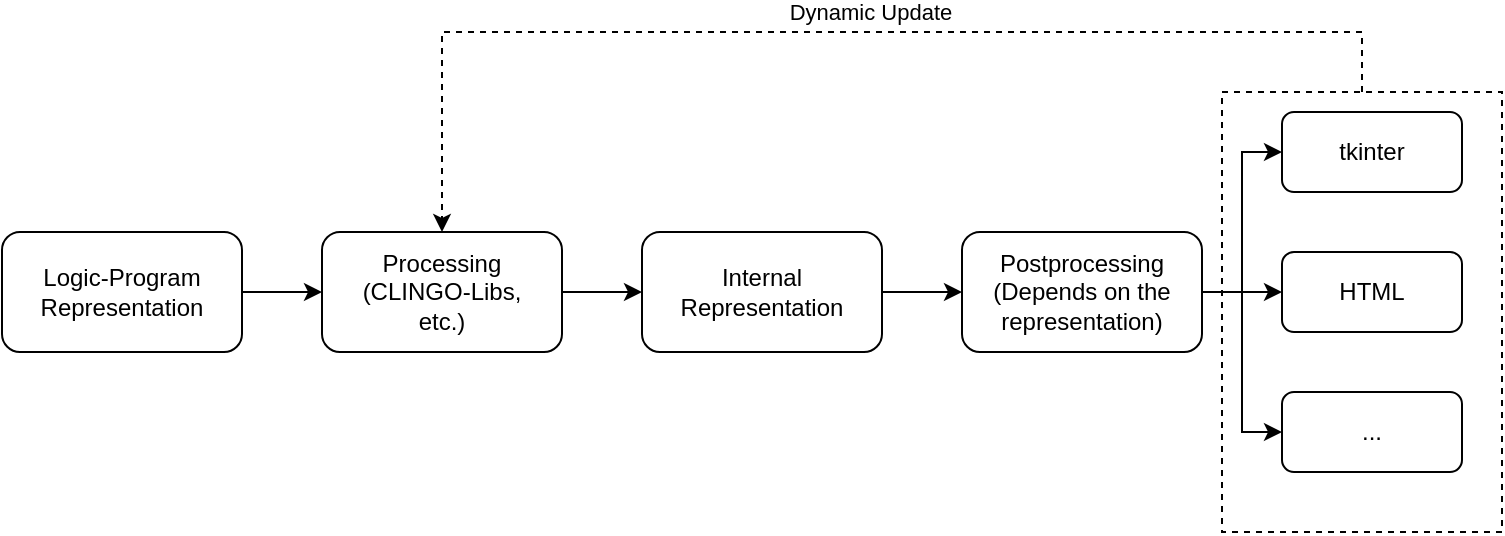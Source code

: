 <mxfile version="19.0.3" type="device" pages="9"><diagram id="ybhQrE59CGXJK7djgNGl" name="General Overview 1"><mxGraphModel dx="2062" dy="1265" grid="1" gridSize="10" guides="1" tooltips="1" connect="1" arrows="1" fold="1" page="1" pageScale="1" pageWidth="850" pageHeight="1100" math="0" shadow="0"><root><mxCell id="0"/><mxCell id="1" parent="0"/><mxCell id="fMgB23a1ADnHjz18DzrL-10" value="" style="rounded=0;whiteSpace=wrap;html=1;fillColor=none;dashed=1;" parent="1" vertex="1"><mxGeometry x="730" y="390" width="140" height="220" as="geometry"/></mxCell><mxCell id="fMgB23a1ADnHjz18DzrL-13" style="edgeStyle=orthogonalEdgeStyle;rounded=0;orthogonalLoop=1;jettySize=auto;html=1;entryX=0;entryY=0.5;entryDx=0;entryDy=0;" parent="1" source="fMgB23a1ADnHjz18DzrL-1" target="fMgB23a1ADnHjz18DzrL-12" edge="1"><mxGeometry relative="1" as="geometry"/></mxCell><mxCell id="fMgB23a1ADnHjz18DzrL-1" value="Logic-Program&lt;br&gt;Representation" style="rounded=1;whiteSpace=wrap;html=1;" parent="1" vertex="1"><mxGeometry x="120" y="460" width="120" height="60" as="geometry"/></mxCell><mxCell id="fMgB23a1ADnHjz18DzrL-7" style="edgeStyle=orthogonalEdgeStyle;rounded=0;orthogonalLoop=1;jettySize=auto;html=1;entryX=0;entryY=0.5;entryDx=0;entryDy=0;" parent="1" source="fMgB23a1ADnHjz18DzrL-2" target="fMgB23a1ADnHjz18DzrL-4" edge="1"><mxGeometry relative="1" as="geometry"/></mxCell><mxCell id="fMgB23a1ADnHjz18DzrL-2" value="Postprocessing&lt;br&gt;(Depends on the representation)" style="rounded=1;whiteSpace=wrap;html=1;" parent="1" vertex="1"><mxGeometry x="600" y="460" width="120" height="60" as="geometry"/></mxCell><mxCell id="fMgB23a1ADnHjz18DzrL-4" value="tkinter" style="rounded=1;whiteSpace=wrap;html=1;" parent="1" vertex="1"><mxGeometry x="760" y="400" width="90" height="40" as="geometry"/></mxCell><mxCell id="fMgB23a1ADnHjz18DzrL-5" value="HTML" style="rounded=1;whiteSpace=wrap;html=1;" parent="1" vertex="1"><mxGeometry x="760" y="470" width="90" height="40" as="geometry"/></mxCell><mxCell id="fMgB23a1ADnHjz18DzrL-6" value="..." style="rounded=1;whiteSpace=wrap;html=1;" parent="1" vertex="1"><mxGeometry x="760" y="540" width="90" height="40" as="geometry"/></mxCell><mxCell id="fMgB23a1ADnHjz18DzrL-8" style="edgeStyle=orthogonalEdgeStyle;rounded=0;orthogonalLoop=1;jettySize=auto;html=1;entryX=0;entryY=0.5;entryDx=0;entryDy=0;exitX=1;exitY=0.5;exitDx=0;exitDy=0;" parent="1" source="fMgB23a1ADnHjz18DzrL-2" target="fMgB23a1ADnHjz18DzrL-6" edge="1"><mxGeometry relative="1" as="geometry"><mxPoint x="570" y="500.029" as="sourcePoint"/><mxPoint x="690" y="430" as="targetPoint"/></mxGeometry></mxCell><mxCell id="fMgB23a1ADnHjz18DzrL-9" style="edgeStyle=orthogonalEdgeStyle;rounded=0;orthogonalLoop=1;jettySize=auto;html=1;exitX=1;exitY=0.5;exitDx=0;exitDy=0;entryX=0;entryY=0.5;entryDx=0;entryDy=0;" parent="1" source="fMgB23a1ADnHjz18DzrL-2" target="fMgB23a1ADnHjz18DzrL-5" edge="1"><mxGeometry relative="1" as="geometry"><mxPoint x="570" y="500" as="sourcePoint"/><mxPoint x="680" y="490" as="targetPoint"/></mxGeometry></mxCell><mxCell id="fMgB23a1ADnHjz18DzrL-14" style="edgeStyle=orthogonalEdgeStyle;rounded=0;orthogonalLoop=1;jettySize=auto;html=1;entryX=0;entryY=0.5;entryDx=0;entryDy=0;" parent="1" source="fMgB23a1ADnHjz18DzrL-12" target="fMgB23a1ADnHjz18DzrL-17" edge="1"><mxGeometry relative="1" as="geometry"><mxPoint x="410" y="420" as="targetPoint"/></mxGeometry></mxCell><mxCell id="fMgB23a1ADnHjz18DzrL-12" value="Processing&lt;br&gt;(CLINGO-Libs,&lt;br&gt;etc.)" style="rounded=1;whiteSpace=wrap;html=1;" parent="1" vertex="1"><mxGeometry x="280" y="460" width="120" height="60" as="geometry"/></mxCell><mxCell id="fMgB23a1ADnHjz18DzrL-15" value="" style="endArrow=classic;html=1;rounded=0;entryX=0.5;entryY=0;entryDx=0;entryDy=0;dashed=1;exitX=0.5;exitY=0;exitDx=0;exitDy=0;" parent="1" source="fMgB23a1ADnHjz18DzrL-10" target="fMgB23a1ADnHjz18DzrL-12" edge="1"><mxGeometry width="50" height="50" relative="1" as="geometry"><mxPoint x="850" y="360" as="sourcePoint"/><mxPoint x="630" y="330" as="targetPoint"/><Array as="points"><mxPoint x="800" y="360"/><mxPoint x="340" y="360"/></Array></mxGeometry></mxCell><mxCell id="fMgB23a1ADnHjz18DzrL-16" value="Dynamic Update" style="edgeLabel;html=1;align=center;verticalAlign=middle;resizable=0;points=[];" parent="fMgB23a1ADnHjz18DzrL-15" vertex="1" connectable="0"><mxGeometry x="-0.063" y="-1" relative="1" as="geometry"><mxPoint y="-9" as="offset"/></mxGeometry></mxCell><mxCell id="fMgB23a1ADnHjz18DzrL-18" style="edgeStyle=orthogonalEdgeStyle;rounded=0;orthogonalLoop=1;jettySize=auto;html=1;entryX=0;entryY=0.5;entryDx=0;entryDy=0;" parent="1" source="fMgB23a1ADnHjz18DzrL-17" target="fMgB23a1ADnHjz18DzrL-2" edge="1"><mxGeometry relative="1" as="geometry"/></mxCell><mxCell id="fMgB23a1ADnHjz18DzrL-17" value="Internal&lt;br&gt;Representation" style="rounded=1;whiteSpace=wrap;html=1;" parent="1" vertex="1"><mxGeometry x="440" y="460" width="120" height="60" as="geometry"/></mxCell></root></mxGraphModel></diagram><diagram id="XqjotvMtk5Z55TM2Ong8" name="Client-Server-Architecture"><mxGraphModel dx="2062" dy="1265" grid="1" gridSize="10" guides="1" tooltips="1" connect="1" arrows="1" fold="1" page="1" pageScale="1" pageWidth="850" pageHeight="1100" math="0" shadow="0"><root><mxCell id="0"/><mxCell id="1" parent="0"/><mxCell id="wAiJZZ7xD8eyqoRW21OZ-5" value="" style="rounded=1;whiteSpace=wrap;html=1;fillColor=#E6E6E6;" parent="1" vertex="1"><mxGeometry x="350" y="140" width="120" height="200" as="geometry"/></mxCell><mxCell id="wAiJZZ7xD8eyqoRW21OZ-6" value="Client" style="rounded=1;whiteSpace=wrap;html=1;" parent="1" vertex="1"><mxGeometry x="350" y="380" width="120" height="40" as="geometry"/></mxCell><mxCell id="wAiJZZ7xD8eyqoRW21OZ-7" value="" style="endArrow=classic;html=1;rounded=0;exitX=0.25;exitY=1;exitDx=0;exitDy=0;entryX=0.25;entryY=0;entryDx=0;entryDy=0;" parent="1" source="wAiJZZ7xD8eyqoRW21OZ-5" target="wAiJZZ7xD8eyqoRW21OZ-6" edge="1"><mxGeometry width="50" height="50" relative="1" as="geometry"><mxPoint x="480" y="480" as="sourcePoint"/><mxPoint x="530" y="430" as="targetPoint"/></mxGeometry></mxCell><mxCell id="wAiJZZ7xD8eyqoRW21OZ-8" value="" style="endArrow=classic;html=1;rounded=0;exitX=0.75;exitY=0;exitDx=0;exitDy=0;entryX=0.75;entryY=1;entryDx=0;entryDy=0;" parent="1" source="wAiJZZ7xD8eyqoRW21OZ-6" target="wAiJZZ7xD8eyqoRW21OZ-5" edge="1"><mxGeometry width="50" height="50" relative="1" as="geometry"><mxPoint x="390" y="310" as="sourcePoint"/><mxPoint x="390" y="390" as="targetPoint"/></mxGeometry></mxCell><mxCell id="wAiJZZ7xD8eyqoRW21OZ-9" value="Data" style="rounded=1;whiteSpace=wrap;html=1;" parent="1" vertex="1"><mxGeometry x="370" y="170" width="80" height="40" as="geometry"/></mxCell><mxCell id="wAiJZZ7xD8eyqoRW21OZ-10" value="Server" style="text;html=1;strokeColor=none;fillColor=none;align=center;verticalAlign=middle;whiteSpace=wrap;rounded=0;" parent="1" vertex="1"><mxGeometry x="380" y="140" width="60" height="30" as="geometry"/></mxCell><mxCell id="wAiJZZ7xD8eyqoRW21OZ-11" value="Logic" style="rounded=1;whiteSpace=wrap;html=1;" parent="1" vertex="1"><mxGeometry x="370" y="230" width="80" height="40" as="geometry"/></mxCell><mxCell id="wAiJZZ7xD8eyqoRW21OZ-12" value="Presentation" style="rounded=1;whiteSpace=wrap;html=1;" parent="1" vertex="1"><mxGeometry x="370" y="290" width="80" height="40" as="geometry"/></mxCell><mxCell id="wAiJZZ7xD8eyqoRW21OZ-13" value="" style="endArrow=classic;html=1;rounded=0;exitX=0.75;exitY=1;exitDx=0;exitDy=0;entryX=0.75;entryY=0;entryDx=0;entryDy=0;dashed=1;" parent="1" source="wAiJZZ7xD8eyqoRW21OZ-9" target="wAiJZZ7xD8eyqoRW21OZ-11" edge="1"><mxGeometry width="50" height="50" relative="1" as="geometry"><mxPoint x="370" y="360" as="sourcePoint"/><mxPoint x="520" y="200" as="targetPoint"/></mxGeometry></mxCell><mxCell id="wAiJZZ7xD8eyqoRW21OZ-15" value="" style="endArrow=classic;html=1;rounded=0;exitX=0.75;exitY=1;exitDx=0;exitDy=0;entryX=0.75;entryY=0;entryDx=0;entryDy=0;dashed=1;" parent="1" source="wAiJZZ7xD8eyqoRW21OZ-11" target="wAiJZZ7xD8eyqoRW21OZ-12" edge="1"><mxGeometry width="50" height="50" relative="1" as="geometry"><mxPoint x="440" y="220" as="sourcePoint"/><mxPoint x="440" y="240" as="targetPoint"/></mxGeometry></mxCell><mxCell id="wAiJZZ7xD8eyqoRW21OZ-16" value="" style="endArrow=classic;html=1;rounded=0;exitX=0.25;exitY=0;exitDx=0;exitDy=0;entryX=0.25;entryY=1;entryDx=0;entryDy=0;" parent="1" source="wAiJZZ7xD8eyqoRW21OZ-11" target="wAiJZZ7xD8eyqoRW21OZ-9" edge="1"><mxGeometry width="50" height="50" relative="1" as="geometry"><mxPoint x="450" y="230" as="sourcePoint"/><mxPoint x="450" y="250" as="targetPoint"/></mxGeometry></mxCell><mxCell id="wAiJZZ7xD8eyqoRW21OZ-17" value="" style="endArrow=classic;html=1;rounded=0;exitX=0.25;exitY=0;exitDx=0;exitDy=0;entryX=0.25;entryY=1;entryDx=0;entryDy=0;" parent="1" source="wAiJZZ7xD8eyqoRW21OZ-12" target="wAiJZZ7xD8eyqoRW21OZ-11" edge="1"><mxGeometry width="50" height="50" relative="1" as="geometry"><mxPoint x="460" y="240" as="sourcePoint"/><mxPoint x="460" y="260" as="targetPoint"/></mxGeometry></mxCell><mxCell id="wAiJZZ7xD8eyqoRW21OZ-18" value="Json" style="text;html=1;strokeColor=none;fillColor=none;align=center;verticalAlign=middle;whiteSpace=wrap;rounded=0;" parent="1" vertex="1"><mxGeometry x="380" y="340" width="60" height="30" as="geometry"/></mxCell></root></mxGraphModel></diagram><diagram id="qQhpEDmyTyiPCYjMlHjm" name="MVC"><mxGraphModel dx="782" dy="1265" grid="1" gridSize="10" guides="1" tooltips="1" connect="1" arrows="1" fold="1" page="1" pageScale="1" pageWidth="850" pageHeight="1100" math="0" shadow="0"><root><mxCell id="0"/><mxCell id="1" parent="0"/><mxCell id="zUOdmYZlcZ7XwHatjJut-1" value="Controller" style="rounded=1;whiteSpace=wrap;html=1;fillColor=#E6E6E6;" parent="1" vertex="1"><mxGeometry x="400" y="240" width="80" height="40" as="geometry"/></mxCell><mxCell id="zUOdmYZlcZ7XwHatjJut-2" value="Model" style="rounded=1;whiteSpace=wrap;html=1;fillColor=#E6E6E6;" parent="1" vertex="1"><mxGeometry x="520" y="360" width="80" height="40" as="geometry"/></mxCell><mxCell id="zUOdmYZlcZ7XwHatjJut-3" value="View" style="rounded=1;whiteSpace=wrap;html=1;fillColor=#E6E6E6;" parent="1" vertex="1"><mxGeometry x="280" y="360" width="80" height="40" as="geometry"/></mxCell><mxCell id="zUOdmYZlcZ7XwHatjJut-4" value="" style="endArrow=classic;html=1;rounded=0;exitX=1;exitY=0.5;exitDx=0;exitDy=0;entryX=0;entryY=0.5;entryDx=0;entryDy=0;endFill=1;" parent="1" source="zUOdmYZlcZ7XwHatjJut-3" target="zUOdmYZlcZ7XwHatjJut-2" edge="1"><mxGeometry width="50" height="50" relative="1" as="geometry"><mxPoint x="420" y="420" as="sourcePoint"/><mxPoint x="470" y="370" as="targetPoint"/></mxGeometry></mxCell><mxCell id="zUOdmYZlcZ7XwHatjJut-5" value="" style="endArrow=classic;html=1;rounded=0;exitX=0;exitY=0.75;exitDx=0;exitDy=0;entryX=0.779;entryY=-0.033;entryDx=0;entryDy=0;entryPerimeter=0;" parent="1" source="zUOdmYZlcZ7XwHatjJut-1" target="zUOdmYZlcZ7XwHatjJut-3" edge="1"><mxGeometry width="50" height="50" relative="1" as="geometry"><mxPoint x="420" y="420" as="sourcePoint"/><mxPoint x="470" y="370" as="targetPoint"/></mxGeometry></mxCell><mxCell id="zUOdmYZlcZ7XwHatjJut-6" value="" style="endArrow=classic;html=1;rounded=0;exitX=1;exitY=0.75;exitDx=0;exitDy=0;entryX=0.25;entryY=0;entryDx=0;entryDy=0;" parent="1" source="zUOdmYZlcZ7XwHatjJut-1" target="zUOdmYZlcZ7XwHatjJut-2" edge="1"><mxGeometry width="50" height="50" relative="1" as="geometry"><mxPoint x="410" y="280" as="sourcePoint"/><mxPoint x="352.32" y="368.68" as="targetPoint"/></mxGeometry></mxCell><mxCell id="zUOdmYZlcZ7XwHatjJut-7" value="" style="endArrow=classic;html=1;rounded=0;exitX=0;exitY=0.75;exitDx=0;exitDy=0;entryX=1;entryY=0.75;entryDx=0;entryDy=0;dashed=1;" parent="1" source="zUOdmYZlcZ7XwHatjJut-2" target="zUOdmYZlcZ7XwHatjJut-3" edge="1"><mxGeometry width="50" height="50" relative="1" as="geometry"><mxPoint x="490" y="280" as="sourcePoint"/><mxPoint x="550" y="370" as="targetPoint"/></mxGeometry></mxCell><mxCell id="zUOdmYZlcZ7XwHatjJut-8" value="" style="endArrow=classic;html=1;rounded=0;exitX=1;exitY=0.25;exitDx=0;exitDy=0;entryX=0.25;entryY=1;entryDx=0;entryDy=0;dashed=1;" parent="1" source="zUOdmYZlcZ7XwHatjJut-3" target="zUOdmYZlcZ7XwHatjJut-1" edge="1"><mxGeometry width="50" height="50" relative="1" as="geometry"><mxPoint x="500" y="290" as="sourcePoint"/><mxPoint x="560" y="380" as="targetPoint"/></mxGeometry></mxCell></root></mxGraphModel></diagram><diagram id="7-aDT0dDqlEAuSK66GBB" name="MVC-Architecture"><mxGraphModel dx="2272" dy="872" grid="1" gridSize="10" guides="1" tooltips="1" connect="1" arrows="1" fold="1" page="1" pageScale="1" pageWidth="850" pageHeight="1100" math="0" shadow="0"><root><mxCell id="0"/><mxCell id="1" parent="0"/><mxCell id="n-Br2vJG6zGAH-lvJSXf-1" value="Controller" style="rounded=1;whiteSpace=wrap;html=1;fillColor=#E6E6E6;" vertex="1" parent="1"><mxGeometry x="160" y="270" width="80" height="40" as="geometry"/></mxCell><mxCell id="n-Br2vJG6zGAH-lvJSXf-2" value="Model" style="rounded=1;whiteSpace=wrap;html=1;fillColor=#E6E6E6;" vertex="1" parent="1"><mxGeometry x="400" y="270" width="80" height="40" as="geometry"/></mxCell><mxCell id="n-Br2vJG6zGAH-lvJSXf-3" value="View" style="rounded=1;whiteSpace=wrap;html=1;fillColor=#E6E6E6;" vertex="1" parent="1"><mxGeometry x="280" y="360" width="80" height="40" as="geometry"/></mxCell><mxCell id="n-Br2vJG6zGAH-lvJSXf-4" value="" style="endArrow=classic;html=1;rounded=0;exitX=0.75;exitY=0;exitDx=0;exitDy=0;entryX=0.75;entryY=1;entryDx=0;entryDy=0;endFill=1;" edge="1" parent="1" source="n-Br2vJG6zGAH-lvJSXf-3" target="n-Br2vJG6zGAH-lvJSXf-2"><mxGeometry width="50" height="50" relative="1" as="geometry"><mxPoint x="420" y="420" as="sourcePoint"/><mxPoint x="470" y="370" as="targetPoint"/></mxGeometry></mxCell><mxCell id="n-Br2vJG6zGAH-lvJSXf-5" value="" style="endArrow=classic;html=1;rounded=0;exitX=0.25;exitY=1;exitDx=0;exitDy=0;entryX=0.25;entryY=0;entryDx=0;entryDy=0;" edge="1" parent="1" source="n-Br2vJG6zGAH-lvJSXf-1" target="n-Br2vJG6zGAH-lvJSXf-3"><mxGeometry width="50" height="50" relative="1" as="geometry"><mxPoint x="420" y="420" as="sourcePoint"/><mxPoint x="470" y="370" as="targetPoint"/></mxGeometry></mxCell><mxCell id="n-Br2vJG6zGAH-lvJSXf-6" value="" style="endArrow=classic;html=1;rounded=0;exitX=1;exitY=0.25;exitDx=0;exitDy=0;entryX=0;entryY=0.25;entryDx=0;entryDy=0;" edge="1" parent="1" source="n-Br2vJG6zGAH-lvJSXf-1" target="n-Br2vJG6zGAH-lvJSXf-2"><mxGeometry width="50" height="50" relative="1" as="geometry"><mxPoint x="410" y="280" as="sourcePoint"/><mxPoint x="352.32" y="368.68" as="targetPoint"/></mxGeometry></mxCell><mxCell id="n-Br2vJG6zGAH-lvJSXf-7" value="" style="endArrow=classic;html=1;rounded=0;exitX=1;exitY=1;exitDx=0;exitDy=0;entryX=1;entryY=0;entryDx=0;entryDy=0;dashed=1;" edge="1" parent="1" source="n-Br2vJG6zGAH-lvJSXf-2" target="n-Br2vJG6zGAH-lvJSXf-3"><mxGeometry width="50" height="50" relative="1" as="geometry"><mxPoint x="490" y="280" as="sourcePoint"/><mxPoint x="550" y="370" as="targetPoint"/></mxGeometry></mxCell><mxCell id="n-Br2vJG6zGAH-lvJSXf-8" value="" style="endArrow=classic;html=1;rounded=0;exitX=0;exitY=0;exitDx=0;exitDy=0;dashed=1;entryX=0;entryY=1;entryDx=0;entryDy=0;" edge="1" parent="1" source="n-Br2vJG6zGAH-lvJSXf-3" target="n-Br2vJG6zGAH-lvJSXf-1"><mxGeometry width="50" height="50" relative="1" as="geometry"><mxPoint x="500" y="290" as="sourcePoint"/><mxPoint x="140" y="320" as="targetPoint"/></mxGeometry></mxCell><mxCell id="n-Br2vJG6zGAH-lvJSXf-9" value="Controller" style="rounded=1;whiteSpace=wrap;html=1;fillColor=#E6E6E6;" vertex="1" parent="1"><mxGeometry x="-40" y="560" width="80" height="40" as="geometry"/></mxCell><mxCell id="n-Br2vJG6zGAH-lvJSXf-10" value="Model" style="rounded=1;whiteSpace=wrap;html=1;fillColor=#E6E6E6;" vertex="1" parent="1"><mxGeometry x="200" y="560" width="80" height="40" as="geometry"/></mxCell><mxCell id="n-Br2vJG6zGAH-lvJSXf-11" value="View" style="rounded=1;whiteSpace=wrap;html=1;fillColor=#E6E6E6;" vertex="1" parent="1"><mxGeometry x="80" y="480" width="80" height="40" as="geometry"/></mxCell><mxCell id="n-Br2vJG6zGAH-lvJSXf-12" value="" style="endArrow=classic;html=1;rounded=0;exitX=1;exitY=0.5;exitDx=0;exitDy=0;entryX=1;entryY=0;entryDx=0;entryDy=0;endFill=1;" edge="1" parent="1" source="n-Br2vJG6zGAH-lvJSXf-11" target="n-Br2vJG6zGAH-lvJSXf-10"><mxGeometry width="50" height="50" relative="1" as="geometry"><mxPoint x="170" y="700" as="sourcePoint"/><mxPoint x="220" y="650" as="targetPoint"/></mxGeometry></mxCell><mxCell id="n-Br2vJG6zGAH-lvJSXf-13" value="" style="endArrow=classic;html=1;rounded=0;exitX=0;exitY=0;exitDx=0;exitDy=0;entryX=0;entryY=0.75;entryDx=0;entryDy=0;" edge="1" parent="1" source="n-Br2vJG6zGAH-lvJSXf-9" target="n-Br2vJG6zGAH-lvJSXf-11"><mxGeometry width="50" height="50" relative="1" as="geometry"><mxPoint x="170" y="700" as="sourcePoint"/><mxPoint x="220" y="650" as="targetPoint"/></mxGeometry></mxCell><mxCell id="n-Br2vJG6zGAH-lvJSXf-14" value="" style="endArrow=classic;html=1;rounded=0;exitX=1;exitY=0.75;exitDx=0;exitDy=0;entryX=0;entryY=0.75;entryDx=0;entryDy=0;" edge="1" parent="1" source="n-Br2vJG6zGAH-lvJSXf-9" target="n-Br2vJG6zGAH-lvJSXf-10"><mxGeometry width="50" height="50" relative="1" as="geometry"><mxPoint x="160" y="560" as="sourcePoint"/><mxPoint x="102.32" y="648.68" as="targetPoint"/></mxGeometry></mxCell><mxCell id="n-Br2vJG6zGAH-lvJSXf-15" value="" style="endArrow=classic;html=1;rounded=0;exitX=0.75;exitY=0;exitDx=0;exitDy=0;entryX=1;entryY=0.75;entryDx=0;entryDy=0;dashed=1;" edge="1" parent="1" source="n-Br2vJG6zGAH-lvJSXf-10" target="n-Br2vJG6zGAH-lvJSXf-11"><mxGeometry width="50" height="50" relative="1" as="geometry"><mxPoint x="240" y="560" as="sourcePoint"/><mxPoint x="300" y="650" as="targetPoint"/></mxGeometry></mxCell><mxCell id="n-Br2vJG6zGAH-lvJSXf-16" value="" style="endArrow=classic;html=1;rounded=0;exitX=0;exitY=1;exitDx=0;exitDy=0;entryX=0.25;entryY=0;entryDx=0;entryDy=0;dashed=1;" edge="1" parent="1" source="n-Br2vJG6zGAH-lvJSXf-11" target="n-Br2vJG6zGAH-lvJSXf-9"><mxGeometry width="50" height="50" relative="1" as="geometry"><mxPoint x="250" y="570" as="sourcePoint"/><mxPoint x="310" y="660" as="targetPoint"/></mxGeometry></mxCell><mxCell id="n-Br2vJG6zGAH-lvJSXf-17" value="Controller" style="rounded=1;whiteSpace=wrap;html=1;fillColor=#E6E6E6;" vertex="1" parent="1"><mxGeometry x="360" y="560" width="80" height="40" as="geometry"/></mxCell><mxCell id="n-Br2vJG6zGAH-lvJSXf-18" value="Model" style="rounded=1;whiteSpace=wrap;html=1;fillColor=#E6E6E6;" vertex="1" parent="1"><mxGeometry x="600" y="560" width="80" height="40" as="geometry"/></mxCell><mxCell id="n-Br2vJG6zGAH-lvJSXf-19" value="View" style="rounded=1;whiteSpace=wrap;html=1;fillColor=#E6E6E6;" vertex="1" parent="1"><mxGeometry x="480" y="480" width="80" height="40" as="geometry"/></mxCell><mxCell id="n-Br2vJG6zGAH-lvJSXf-20" value="" style="endArrow=classic;html=1;rounded=0;exitX=1;exitY=0.5;exitDx=0;exitDy=0;entryX=1;entryY=0;entryDx=0;entryDy=0;endFill=1;" edge="1" parent="1" source="n-Br2vJG6zGAH-lvJSXf-19" target="n-Br2vJG6zGAH-lvJSXf-18"><mxGeometry width="50" height="50" relative="1" as="geometry"><mxPoint x="570" y="700" as="sourcePoint"/><mxPoint x="620" y="650" as="targetPoint"/></mxGeometry></mxCell><mxCell id="n-Br2vJG6zGAH-lvJSXf-21" value="" style="endArrow=classic;html=1;rounded=0;exitX=0;exitY=0;exitDx=0;exitDy=0;entryX=0;entryY=0.75;entryDx=0;entryDy=0;" edge="1" parent="1" source="n-Br2vJG6zGAH-lvJSXf-17" target="n-Br2vJG6zGAH-lvJSXf-19"><mxGeometry width="50" height="50" relative="1" as="geometry"><mxPoint x="570" y="700" as="sourcePoint"/><mxPoint x="620" y="650" as="targetPoint"/></mxGeometry></mxCell><mxCell id="n-Br2vJG6zGAH-lvJSXf-22" value="" style="endArrow=classic;html=1;rounded=0;exitX=1;exitY=0.75;exitDx=0;exitDy=0;entryX=0;entryY=0.75;entryDx=0;entryDy=0;" edge="1" parent="1" source="n-Br2vJG6zGAH-lvJSXf-17" target="n-Br2vJG6zGAH-lvJSXf-18"><mxGeometry width="50" height="50" relative="1" as="geometry"><mxPoint x="560" y="560" as="sourcePoint"/><mxPoint x="502.32" y="648.68" as="targetPoint"/></mxGeometry></mxCell><mxCell id="n-Br2vJG6zGAH-lvJSXf-23" value="" style="endArrow=classic;html=1;rounded=0;exitX=0.75;exitY=0;exitDx=0;exitDy=0;entryX=1;entryY=0.75;entryDx=0;entryDy=0;dashed=1;" edge="1" parent="1" source="n-Br2vJG6zGAH-lvJSXf-18" target="n-Br2vJG6zGAH-lvJSXf-19"><mxGeometry width="50" height="50" relative="1" as="geometry"><mxPoint x="640" y="560" as="sourcePoint"/><mxPoint x="700" y="650" as="targetPoint"/></mxGeometry></mxCell><mxCell id="n-Br2vJG6zGAH-lvJSXf-24" value="" style="endArrow=classic;html=1;rounded=0;exitX=0;exitY=1;exitDx=0;exitDy=0;entryX=0.25;entryY=0;entryDx=0;entryDy=0;dashed=1;" edge="1" parent="1" source="n-Br2vJG6zGAH-lvJSXf-19" target="n-Br2vJG6zGAH-lvJSXf-17"><mxGeometry width="50" height="50" relative="1" as="geometry"><mxPoint x="650" y="570" as="sourcePoint"/><mxPoint x="710" y="660" as="targetPoint"/></mxGeometry></mxCell><mxCell id="n-Br2vJG6zGAH-lvJSXf-25" value="" style="endArrow=classic;html=1;rounded=0;entryX=0.5;entryY=0;entryDx=0;entryDy=0;exitX=0.5;exitY=1;exitDx=0;exitDy=0;" edge="1" parent="1" source="n-Br2vJG6zGAH-lvJSXf-3" target="n-Br2vJG6zGAH-lvJSXf-11"><mxGeometry width="50" height="50" relative="1" as="geometry"><mxPoint x="260" y="530" as="sourcePoint"/><mxPoint x="310" y="480" as="targetPoint"/></mxGeometry></mxCell><mxCell id="n-Br2vJG6zGAH-lvJSXf-26" value="" style="endArrow=classic;html=1;rounded=0;entryX=0.5;entryY=0;entryDx=0;entryDy=0;exitX=0.5;exitY=1;exitDx=0;exitDy=0;" edge="1" parent="1" source="n-Br2vJG6zGAH-lvJSXf-3" target="n-Br2vJG6zGAH-lvJSXf-19"><mxGeometry width="50" height="50" relative="1" as="geometry"><mxPoint x="330" y="410" as="sourcePoint"/><mxPoint x="130" y="490" as="targetPoint"/></mxGeometry></mxCell><mxCell id="n-Br2vJG6zGAH-lvJSXf-27" value="" style="rounded=0;whiteSpace=wrap;html=1;fillColor=none;" vertex="1" parent="1"><mxGeometry x="140" y="230" width="360" height="190" as="geometry"/></mxCell><mxCell id="n-Br2vJG6zGAH-lvJSXf-28" value="Top level container" style="text;html=1;strokeColor=none;fillColor=none;align=center;verticalAlign=middle;whiteSpace=wrap;rounded=0;" vertex="1" parent="1"><mxGeometry x="260" y="230" width="120" height="30" as="geometry"/></mxCell><mxCell id="n-Br2vJG6zGAH-lvJSXf-29" value="" style="rounded=0;whiteSpace=wrap;html=1;fillColor=none;" vertex="1" parent="1"><mxGeometry x="-60" y="440" width="360" height="190" as="geometry"/></mxCell><mxCell id="n-Br2vJG6zGAH-lvJSXf-30" value="Menu-Bar" style="text;html=1;strokeColor=none;fillColor=none;align=center;verticalAlign=middle;whiteSpace=wrap;rounded=0;" vertex="1" parent="1"><mxGeometry x="60" y="440" width="120" height="30" as="geometry"/></mxCell><mxCell id="n-Br2vJG6zGAH-lvJSXf-31" value="" style="rounded=0;whiteSpace=wrap;html=1;fillColor=none;" vertex="1" parent="1"><mxGeometry x="340" y="440" width="360" height="190" as="geometry"/></mxCell><mxCell id="n-Br2vJG6zGAH-lvJSXf-32" value="Body-Element" style="text;html=1;strokeColor=none;fillColor=none;align=center;verticalAlign=middle;whiteSpace=wrap;rounded=0;" vertex="1" parent="1"><mxGeometry x="460" y="440" width="120" height="30" as="geometry"/></mxCell></root></mxGraphModel></diagram><diagram id="pa7zuabRWMEWr6jiS-2o" name="Prototype"><mxGraphModel dx="2062" dy="1265" grid="1" gridSize="10" guides="1" tooltips="1" connect="1" arrows="1" fold="1" page="1" pageScale="1" pageWidth="850" pageHeight="1100" math="0" shadow="0"><root><mxCell id="0"/><mxCell id="1" parent="0"/><mxCell id="nsmmfvrlGrwGVhU6o2kd-1" value="Engine" style="rounded=1;whiteSpace=wrap;html=1;fillColor=#E6E6E6;" parent="1" vertex="1"><mxGeometry x="400" y="400" width="120" height="40" as="geometry"/></mxCell><mxCell id="nsmmfvrlGrwGVhU6o2kd-2" value="Menu-0&lt;span style=&quot;color: rgba(0, 0, 0, 0); font-family: monospace; font-size: 0px; text-align: start;&quot;&gt;%3CmxGraphModel%3E%3Croot%3E%3CmxCell%20id%3D%220%22%2F%3E%3CmxCell%20id%3D%221%22%20parent%3D%220%22%2F%3E%3CmxCell%20id%3D%222%22%20value%3D%22%22%20style%3D%22rounded%3D1%3BwhiteSpace%3Dwrap%3Bhtml%3D1%3BfillColor%3D%23E6E6E6%3B%22%20vertex%3D%221%22%20parent%3D%221%22%3E%3CmxGeometry%20x%3D%22400%22%20y%3D%22420%22%20width%3D%22120%22%20height%3D%2260%22%20as%3D%22geometry%22%2F%3E%3C%2FmxCell%3E%3C%2Froot%3E%3C%2FmxGraphModel%3E&lt;/span&gt;" style="rounded=1;whiteSpace=wrap;html=1;fillColor=#E6E6E6;" parent="1" vertex="1"><mxGeometry x="240" y="280" width="120" height="40" as="geometry"/></mxCell><mxCell id="nsmmfvrlGrwGVhU6o2kd-3" value="Menu-i&lt;span style=&quot;color: rgba(0, 0, 0, 0); font-family: monospace; font-size: 0px; text-align: start;&quot;&gt;%3CmxGraphModel%3E%3Croot%3E%3CmxCell%20id%3D%220%22%2F%3E%3CmxCell%20id%3D%221%22%20parent%3D%220%22%2F%3E%3CmxCell%20id%3D%222%22%20value%3D%22%22%20style%3D%22rounded%3D1%3BwhiteSpace%3Dwrap%3Bhtml%3D1%3BfillColor%3D%23E6E6E6%3B%22%20vertex%3D%221%22%20parent%3D%221%22%3E%3CmxGeometry%20x%3D%22400%22%20y%3D%22420%22%20width%3D%22120%22%20height%3D%2260%22%20as%3D%22geometry%22%2F%3E%3C%2FmxCell%3E%3C%2Froot%3E%3C%2FmxGraphModel%3&lt;/span&gt;" style="rounded=1;whiteSpace=wrap;html=1;fillColor=#E6E6E6;" parent="1" vertex="1"><mxGeometry x="400" y="280" width="120" height="40" as="geometry"/></mxCell><mxCell id="nsmmfvrlGrwGVhU6o2kd-4" value="Menu-n&lt;span style=&quot;color: rgba(0, 0, 0, 0); font-family: monospace; font-size: 0px; text-align: start;&quot;&gt;%3CmxGraphModel%3E%3Croot%3E%3CmxCell%20id%3D%220%22%2F%3E%3CmxCell%20id%3D%221%22%20parent%3D%220%22%2F%3E%3CmxCell%20id%3D%222%22%20value%3D%22%22%20style%3D%22rounded%3D1%3BwhiteSpace%3Dwrap%3Bhtml%3D1%3BfillColor%3D%23E6E6E6%3B%22%20vertex%3D%221%22%20parent%3D%221%22%3E%3CmxGeometry%20x%3D%22400%22%20y%3D%22420%22%20width%3D%22120%22%20height%3D%2260%22%20as%3D%22geometry%22%2F%3E%3C%2FmxCell%3E%3C%2Froot%3E%3C%2FmxGraphModel%32&lt;/span&gt;" style="rounded=1;whiteSpace=wrap;html=1;fillColor=#E6E6E6;" parent="1" vertex="1"><mxGeometry x="560" y="280" width="120" height="40" as="geometry"/></mxCell><mxCell id="nsmmfvrlGrwGVhU6o2kd-5" value="" style="endArrow=classic;html=1;rounded=0;dashed=1;exitX=0.75;exitY=1;exitDx=0;exitDy=0;entryX=0.5;entryY=0;entryDx=0;entryDy=0;" parent="1" source="nsmmfvrlGrwGVhU6o2kd-2" target="nsmmfvrlGrwGVhU6o2kd-1" edge="1"><mxGeometry width="50" height="50" relative="1" as="geometry"><mxPoint x="380" y="480" as="sourcePoint"/><mxPoint x="430" y="430" as="targetPoint"/></mxGeometry></mxCell><mxCell id="nsmmfvrlGrwGVhU6o2kd-6" value="" style="endArrow=classic;html=1;rounded=0;dashed=1;exitX=0.5;exitY=1;exitDx=0;exitDy=0;entryX=0.5;entryY=0;entryDx=0;entryDy=0;" parent="1" source="nsmmfvrlGrwGVhU6o2kd-3" target="nsmmfvrlGrwGVhU6o2kd-1" edge="1"><mxGeometry width="50" height="50" relative="1" as="geometry"><mxPoint x="340" y="330" as="sourcePoint"/><mxPoint x="470" y="410.0" as="targetPoint"/></mxGeometry></mxCell><mxCell id="nsmmfvrlGrwGVhU6o2kd-7" value="" style="endArrow=classic;html=1;rounded=0;dashed=1;exitX=0.5;exitY=1;exitDx=0;exitDy=0;entryX=0.5;entryY=0;entryDx=0;entryDy=0;" parent="1" source="nsmmfvrlGrwGVhU6o2kd-4" target="nsmmfvrlGrwGVhU6o2kd-1" edge="1"><mxGeometry width="50" height="50" relative="1" as="geometry"><mxPoint x="350" y="340" as="sourcePoint"/><mxPoint x="480" y="420.0" as="targetPoint"/></mxGeometry></mxCell><mxCell id="nsmmfvrlGrwGVhU6o2kd-8" value="Callback" style="text;html=1;strokeColor=none;fillColor=none;align=center;verticalAlign=middle;whiteSpace=wrap;rounded=0;" parent="1" vertex="1"><mxGeometry x="310" y="340" width="60" height="30" as="geometry"/></mxCell><mxCell id="nsmmfvrlGrwGVhU6o2kd-9" value="Callback" style="text;html=1;strokeColor=none;fillColor=none;align=center;verticalAlign=middle;whiteSpace=wrap;rounded=0;" parent="1" vertex="1"><mxGeometry x="400" y="340" width="60" height="30" as="geometry"/></mxCell><mxCell id="nsmmfvrlGrwGVhU6o2kd-10" value="Callback" style="text;html=1;strokeColor=none;fillColor=none;align=center;verticalAlign=middle;whiteSpace=wrap;rounded=0;" parent="1" vertex="1"><mxGeometry x="480" y="340" width="60" height="30" as="geometry"/></mxCell></root></mxGraphModel></diagram><diagram id="xwFAWNttfDVWieqdKx-v" name="Detailed-Client-Server"><mxGraphModel dx="1178" dy="723" grid="1" gridSize="10" guides="1" tooltips="1" connect="1" arrows="1" fold="1" page="1" pageScale="1" pageWidth="850" pageHeight="1100" math="0" shadow="0"><root><mxCell id="0"/><mxCell id="1" parent="0"/><mxCell id="kHduk3OTtONIGb5qqgx--22" value="" style="rounded=1;whiteSpace=wrap;html=1;fillColor=#E6E6E6;" parent="1" vertex="1"><mxGeometry x="235" y="450" width="350" height="260" as="geometry"/></mxCell><mxCell id="kHduk3OTtONIGb5qqgx--1" value="" style="rounded=1;whiteSpace=wrap;html=1;fillColor=#E6E6E6;" parent="1" vertex="1"><mxGeometry x="235" y="140" width="350" height="260" as="geometry"/></mxCell><mxCell id="kHduk3OTtONIGb5qqgx--2" value="Presentation" style="rounded=1;whiteSpace=wrap;html=1;" parent="1" vertex="1"><mxGeometry x="350" y="470" width="120" height="40" as="geometry"/></mxCell><mxCell id="kHduk3OTtONIGb5qqgx--5" value="Basic Solver&lt;br&gt;Controler" style="rounded=1;whiteSpace=wrap;html=1;" parent="1" vertex="1"><mxGeometry x="300" y="250" width="80" height="40" as="geometry"/></mxCell><mxCell id="kHduk3OTtONIGb5qqgx--6" value="Server" style="text;html=1;strokeColor=none;fillColor=none;align=center;verticalAlign=middle;whiteSpace=wrap;rounded=0;" parent="1" vertex="1"><mxGeometry x="525" y="140" width="60" height="30" as="geometry"/></mxCell><mxCell id="kHduk3OTtONIGb5qqgx--8" value="Presentation (API Endpoints)" style="rounded=1;whiteSpace=wrap;html=1;" parent="1" vertex="1"><mxGeometry x="270" y="340" width="280" height="40" as="geometry"/></mxCell><mxCell id="kHduk3OTtONIGb5qqgx--10" value="" style="endArrow=classic;html=1;rounded=0;exitX=0.5;exitY=1;exitDx=0;exitDy=0;entryX=0.75;entryY=0;entryDx=0;entryDy=0;dashed=1;" parent="1" source="kHduk3OTtONIGb5qqgx--18" target="kHduk3OTtONIGb5qqgx--8" edge="1"><mxGeometry width="50" height="50" relative="1" as="geometry"><mxPoint x="440" y="220" as="sourcePoint"/><mxPoint x="440" y="240" as="targetPoint"/></mxGeometry></mxCell><mxCell id="kHduk3OTtONIGb5qqgx--12" value="" style="endArrow=classic;html=1;rounded=0;exitX=0.25;exitY=0;exitDx=0;exitDy=0;entryX=0.5;entryY=1;entryDx=0;entryDy=0;" parent="1" source="kHduk3OTtONIGb5qqgx--8" target="kHduk3OTtONIGb5qqgx--5" edge="1"><mxGeometry width="50" height="50" relative="1" as="geometry"><mxPoint x="460" y="240" as="sourcePoint"/><mxPoint x="340" y="320" as="targetPoint"/></mxGeometry></mxCell><mxCell id="kHduk3OTtONIGb5qqgx--13" value="HTTP&lt;br&gt;(Json)" style="text;html=1;strokeColor=none;fillColor=none;align=center;verticalAlign=middle;whiteSpace=wrap;rounded=0;" parent="1" vertex="1"><mxGeometry x="380" y="410" width="60" height="30" as="geometry"/></mxCell><mxCell id="kHduk3OTtONIGb5qqgx--14" value="Logic Program" style="rounded=1;whiteSpace=wrap;html=1;" parent="1" vertex="1"><mxGeometry x="350" y="80" width="120" height="40" as="geometry"/></mxCell><mxCell id="kHduk3OTtONIGb5qqgx--15" value="CLORM" style="rounded=1;whiteSpace=wrap;html=1;" parent="1" vertex="1"><mxGeometry x="350" y="160" width="120" height="40" as="geometry"/></mxCell><mxCell id="kHduk3OTtONIGb5qqgx--17" value="" style="endArrow=classic;html=1;rounded=0;exitX=0.25;exitY=0;exitDx=0;exitDy=0;entryX=0.25;entryY=1;entryDx=0;entryDy=0;" parent="1" source="kHduk3OTtONIGb5qqgx--15" target="kHduk3OTtONIGb5qqgx--14" edge="1"><mxGeometry width="50" height="50" relative="1" as="geometry"><mxPoint x="360" y="260" as="sourcePoint"/><mxPoint x="400" y="100" as="targetPoint"/></mxGeometry></mxCell><mxCell id="kHduk3OTtONIGb5qqgx--18" value="Json&lt;br&gt;Converter" style="rounded=1;whiteSpace=wrap;html=1;" parent="1" vertex="1"><mxGeometry x="440" y="250" width="80" height="40" as="geometry"/></mxCell><mxCell id="kHduk3OTtONIGb5qqgx--19" value="" style="endArrow=classic;html=1;rounded=0;exitX=1;exitY=1;exitDx=0;exitDy=0;entryX=0.5;entryY=0;entryDx=0;entryDy=0;dashed=1;" parent="1" source="kHduk3OTtONIGb5qqgx--15" target="kHduk3OTtONIGb5qqgx--18" edge="1"><mxGeometry width="50" height="50" relative="1" as="geometry"><mxPoint x="490" y="260" as="sourcePoint"/><mxPoint x="490" y="300" as="targetPoint"/></mxGeometry></mxCell><mxCell id="kHduk3OTtONIGb5qqgx--20" value="" style="endArrow=classic;html=1;rounded=0;exitX=0.75;exitY=1;exitDx=0;exitDy=0;entryX=0.75;entryY=0;entryDx=0;entryDy=0;dashed=1;" parent="1" source="kHduk3OTtONIGb5qqgx--14" target="kHduk3OTtONIGb5qqgx--15" edge="1"><mxGeometry width="50" height="50" relative="1" as="geometry"><mxPoint x="475" y="200" as="sourcePoint"/><mxPoint x="490" y="220" as="targetPoint"/></mxGeometry></mxCell><mxCell id="kHduk3OTtONIGb5qqgx--21" value="" style="endArrow=classic;html=1;rounded=0;exitX=0.5;exitY=0;exitDx=0;exitDy=0;entryX=0;entryY=1;entryDx=0;entryDy=0;" parent="1" source="kHduk3OTtONIGb5qqgx--5" target="kHduk3OTtONIGb5qqgx--15" edge="1"><mxGeometry width="50" height="50" relative="1" as="geometry"><mxPoint x="350" y="360" as="sourcePoint"/><mxPoint x="350" y="300" as="targetPoint"/></mxGeometry></mxCell><mxCell id="kHduk3OTtONIGb5qqgx--23" value="Client" style="text;html=1;strokeColor=none;fillColor=none;align=center;verticalAlign=middle;whiteSpace=wrap;rounded=0;" parent="1" vertex="1"><mxGeometry x="520" y="450" width="60" height="30" as="geometry"/></mxCell><mxCell id="kHduk3OTtONIGb5qqgx--24" value="View Generator&lt;br&gt;Core" style="rounded=1;whiteSpace=wrap;html=1;" parent="1" vertex="1"><mxGeometry x="350" y="540" width="120" height="40" as="geometry"/></mxCell><mxCell id="kHduk3OTtONIGb5qqgx--25" value="" style="endArrow=classic;html=1;rounded=0;entryX=0.25;entryY=1;entryDx=0;entryDy=0;exitX=0.25;exitY=0;exitDx=0;exitDy=0;" parent="1" source="kHduk3OTtONIGb5qqgx--2" target="kHduk3OTtONIGb5qqgx--8" edge="1"><mxGeometry width="50" height="50" relative="1" as="geometry"><mxPoint x="360" y="470" as="sourcePoint"/><mxPoint x="410" y="420" as="targetPoint"/></mxGeometry></mxCell><mxCell id="kHduk3OTtONIGb5qqgx--26" value="" style="endArrow=classic;html=1;rounded=0;entryX=0.75;entryY=0;entryDx=0;entryDy=0;exitX=0.75;exitY=1;exitDx=0;exitDy=0;dashed=1;" parent="1" source="kHduk3OTtONIGb5qqgx--8" target="kHduk3OTtONIGb5qqgx--2" edge="1"><mxGeometry width="50" height="50" relative="1" as="geometry"><mxPoint x="390" y="480" as="sourcePoint"/><mxPoint x="350" y="390" as="targetPoint"/></mxGeometry></mxCell><mxCell id="kHduk3OTtONIGb5qqgx--27" value="" style="endArrow=classic;html=1;rounded=0;entryX=0.25;entryY=1;entryDx=0;entryDy=0;exitX=0.25;exitY=0;exitDx=0;exitDy=0;" parent="1" source="kHduk3OTtONIGb5qqgx--24" target="kHduk3OTtONIGb5qqgx--2" edge="1"><mxGeometry width="50" height="50" relative="1" as="geometry"><mxPoint x="390" y="480" as="sourcePoint"/><mxPoint x="350" y="390" as="targetPoint"/></mxGeometry></mxCell><mxCell id="kHduk3OTtONIGb5qqgx--28" value="" style="endArrow=classic;html=1;rounded=0;entryX=0.75;entryY=0;entryDx=0;entryDy=0;exitX=0.75;exitY=1;exitDx=0;exitDy=0;dashed=1;" parent="1" source="kHduk3OTtONIGb5qqgx--2" target="kHduk3OTtONIGb5qqgx--24" edge="1"><mxGeometry width="50" height="50" relative="1" as="geometry"><mxPoint x="490" y="390" as="sourcePoint"/><mxPoint x="450" y="480" as="targetPoint"/></mxGeometry></mxCell><mxCell id="kHduk3OTtONIGb5qqgx--29" value="tkinter&lt;br&gt;view&lt;br&gt;Generator" style="rounded=1;whiteSpace=wrap;html=1;" parent="1" vertex="1"><mxGeometry x="260" y="610" width="120" height="60" as="geometry"/></mxCell><mxCell id="kHduk3OTtONIGb5qqgx--30" value="Other lib&lt;br&gt;view&lt;br&gt;Generator" style="rounded=1;whiteSpace=wrap;html=1;" parent="1" vertex="1"><mxGeometry x="440" y="610" width="120" height="60" as="geometry"/></mxCell><mxCell id="kHduk3OTtONIGb5qqgx--31" value="" style="endArrow=classic;html=1;rounded=0;entryX=0.25;entryY=1;entryDx=0;entryDy=0;exitX=0.75;exitY=0;exitDx=0;exitDy=0;startArrow=classic;startFill=1;dashed=1;dashPattern=1 1;" parent="1" source="kHduk3OTtONIGb5qqgx--29" target="kHduk3OTtONIGb5qqgx--24" edge="1"><mxGeometry width="50" height="50" relative="1" as="geometry"><mxPoint x="390" y="620" as="sourcePoint"/><mxPoint x="390" y="590" as="targetPoint"/></mxGeometry></mxCell><mxCell id="kHduk3OTtONIGb5qqgx--32" value="" style="endArrow=classic;html=1;rounded=0;entryX=0.75;entryY=1;entryDx=0;entryDy=0;exitX=0.25;exitY=0;exitDx=0;exitDy=0;startArrow=classic;startFill=1;dashed=1;dashPattern=1 1;" parent="1" source="kHduk3OTtONIGb5qqgx--30" target="kHduk3OTtONIGb5qqgx--24" edge="1"><mxGeometry width="50" height="50" relative="1" as="geometry"><mxPoint x="360" y="620" as="sourcePoint"/><mxPoint x="390" y="590" as="targetPoint"/></mxGeometry></mxCell></root></mxGraphModel></diagram><diagram id="Q0g5D75aY60_EeWlMBTz" name="Server-Std-UML"><mxGraphModel dx="1178" dy="723" grid="1" gridSize="10" guides="1" tooltips="1" connect="1" arrows="1" fold="1" page="1" pageScale="1" pageWidth="850" pageHeight="1100" math="0" shadow="0"><root><mxCell id="0"/><mxCell id="1" parent="0"/><mxCell id="caKXVwLAAESMRwi6I2Qn-1" value="" style="rounded=0;whiteSpace=wrap;html=1;fillColor=#E6E6E6;" vertex="1" parent="1"><mxGeometry x="120" y="280" width="160" height="120" as="geometry"/></mxCell><mxCell id="caKXVwLAAESMRwi6I2Qn-2" value="Presentation" style="text;html=1;strokeColor=none;fillColor=none;align=center;verticalAlign=middle;whiteSpace=wrap;rounded=0;" vertex="1" parent="1"><mxGeometry x="200" y="280" width="80" height="30" as="geometry"/></mxCell><mxCell id="caKXVwLAAESMRwi6I2Qn-5" value="" style="group" vertex="1" connectable="0" parent="1"><mxGeometry x="140" y="320" width="120" height="50" as="geometry"/></mxCell><mxCell id="caKXVwLAAESMRwi6I2Qn-3" value="Endpoints" style="rounded=0;whiteSpace=wrap;html=1;fillColor=#FFFFFF;" vertex="1" parent="caKXVwLAAESMRwi6I2Qn-5"><mxGeometry width="120" height="20" as="geometry"/></mxCell><mxCell id="caKXVwLAAESMRwi6I2Qn-4" value="&lt;font style=&quot;font-size: 8px;&quot;&gt;call(Json)@POST(''/'')&lt;br&gt;health()@GET(''/healt'')&lt;/font&gt;" style="rounded=0;whiteSpace=wrap;html=1;fillColor=#FFFFFF;align=left;" vertex="1" parent="caKXVwLAAESMRwi6I2Qn-5"><mxGeometry y="20" width="120" height="30" as="geometry"/></mxCell><mxCell id="caKXVwLAAESMRwi6I2Qn-6" value="" style="rounded=0;whiteSpace=wrap;html=1;fillColor=#E6E6E6;" vertex="1" parent="1"><mxGeometry x="360" y="280" width="200" height="200" as="geometry"/></mxCell><mxCell id="caKXVwLAAESMRwi6I2Qn-7" value="" style="group" vertex="1" connectable="0" parent="1"><mxGeometry x="400" y="320" width="120" height="50" as="geometry"/></mxCell><mxCell id="caKXVwLAAESMRwi6I2Qn-8" value="Std-Solver" style="rounded=0;whiteSpace=wrap;html=1;fillColor=#FFFFFF;" vertex="1" parent="caKXVwLAAESMRwi6I2Qn-7"><mxGeometry width="120" height="20" as="geometry"/></mxCell><mxCell id="caKXVwLAAESMRwi6I2Qn-9" value="&lt;font style=&quot;font-size: 9px;&quot;&gt;assume(Predicate) -&amp;gt; Void&lt;br&gt;solve() -&amp;gt; Json&lt;/font&gt;" style="rounded=0;whiteSpace=wrap;html=1;fillColor=#FFFFFF;align=left;" vertex="1" parent="caKXVwLAAESMRwi6I2Qn-7"><mxGeometry y="20" width="120" height="30" as="geometry"/></mxCell><mxCell id="caKXVwLAAESMRwi6I2Qn-10" value="Service/Logic" style="text;html=1;strokeColor=none;fillColor=none;align=center;verticalAlign=middle;whiteSpace=wrap;rounded=0;" vertex="1" parent="1"><mxGeometry x="480" y="280" width="80" height="30" as="geometry"/></mxCell><mxCell id="caKXVwLAAESMRwi6I2Qn-11" value="" style="endArrow=open;html=1;rounded=0;fontSize=9;exitX=1;exitY=0.25;exitDx=0;exitDy=0;entryX=0;entryY=0.25;entryDx=0;entryDy=0;endFill=0;" edge="1" parent="1" source="caKXVwLAAESMRwi6I2Qn-4" target="caKXVwLAAESMRwi6I2Qn-9"><mxGeometry width="50" height="50" relative="1" as="geometry"><mxPoint x="410" y="470" as="sourcePoint"/><mxPoint x="460" y="420" as="targetPoint"/></mxGeometry></mxCell><mxCell id="caKXVwLAAESMRwi6I2Qn-12" value="" style="group" vertex="1" connectable="0" parent="1"><mxGeometry x="400" y="400" width="120" height="50" as="geometry"/></mxCell><mxCell id="caKXVwLAAESMRwi6I2Qn-13" value="Std-Json-Converter" style="rounded=0;whiteSpace=wrap;html=1;fillColor=#FFFFFF;" vertex="1" parent="caKXVwLAAESMRwi6I2Qn-12"><mxGeometry width="120" height="20" as="geometry"/></mxCell><mxCell id="caKXVwLAAESMRwi6I2Qn-14" value="&lt;font style=&quot;font-size: 8px;&quot;&gt;convert(StableModels) -&amp;gt; Json&lt;/font&gt;" style="rounded=0;whiteSpace=wrap;html=1;fillColor=#FFFFFF;align=left;" vertex="1" parent="caKXVwLAAESMRwi6I2Qn-12"><mxGeometry y="20" width="120" height="30" as="geometry"/></mxCell><mxCell id="caKXVwLAAESMRwi6I2Qn-15" value="" style="endArrow=open;html=1;rounded=0;fontSize=9;exitX=0.5;exitY=1;exitDx=0;exitDy=0;entryX=0.5;entryY=0;entryDx=0;entryDy=0;endFill=0;" edge="1" parent="1" source="caKXVwLAAESMRwi6I2Qn-9" target="caKXVwLAAESMRwi6I2Qn-13"><mxGeometry width="50" height="50" relative="1" as="geometry"><mxPoint x="280" y="357.5" as="sourcePoint"/><mxPoint x="390" y="357.5" as="targetPoint"/></mxGeometry></mxCell><mxCell id="caKXVwLAAESMRwi6I2Qn-17" value="" style="rounded=0;whiteSpace=wrap;html=1;fillColor=#E6E6E6;" vertex="1" parent="1"><mxGeometry x="600" y="280" width="200" height="120" as="geometry"/></mxCell><mxCell id="caKXVwLAAESMRwi6I2Qn-18" value="Data Access" style="text;html=1;strokeColor=none;fillColor=none;align=center;verticalAlign=middle;whiteSpace=wrap;rounded=0;" vertex="1" parent="1"><mxGeometry x="720" y="280" width="80" height="30" as="geometry"/></mxCell><mxCell id="caKXVwLAAESMRwi6I2Qn-19" value="" style="group" vertex="1" connectable="0" parent="1"><mxGeometry x="640" y="320" width="120" height="50" as="geometry"/></mxCell><mxCell id="caKXVwLAAESMRwi6I2Qn-20" value="CLORM" style="rounded=0;whiteSpace=wrap;html=1;fillColor=#FFFFFF;" vertex="1" parent="caKXVwLAAESMRwi6I2Qn-19"><mxGeometry width="120" height="20" as="geometry"/></mxCell><mxCell id="caKXVwLAAESMRwi6I2Qn-21" value="&lt;font size=&quot;1&quot;&gt;...&lt;/font&gt;" style="rounded=0;whiteSpace=wrap;html=1;fillColor=#FFFFFF;align=left;" vertex="1" parent="caKXVwLAAESMRwi6I2Qn-19"><mxGeometry y="20" width="120" height="30" as="geometry"/></mxCell><mxCell id="caKXVwLAAESMRwi6I2Qn-22" value="" style="endArrow=open;html=1;rounded=0;fontSize=9;exitX=1;exitY=0.25;exitDx=0;exitDy=0;entryX=0;entryY=0.25;entryDx=0;entryDy=0;endFill=0;" edge="1" parent="1" source="caKXVwLAAESMRwi6I2Qn-9" target="caKXVwLAAESMRwi6I2Qn-21"><mxGeometry width="50" height="50" relative="1" as="geometry"><mxPoint x="270" y="357.5" as="sourcePoint"/><mxPoint x="410" y="357.5" as="targetPoint"/></mxGeometry></mxCell></root></mxGraphModel></diagram><diagram id="89NGy4gQfzCOO912WiYD" name="Server-Extended-UML"><mxGraphModel dx="1422" dy="872" grid="1" gridSize="10" guides="1" tooltips="1" connect="1" arrows="1" fold="1" page="1" pageScale="1" pageWidth="850" pageHeight="1100" math="0" shadow="0"><root><mxCell id="0"/><mxCell id="1" parent="0"/><mxCell id="axD2-07tOw70Qv2_NFmZ-1" value="" style="rounded=0;whiteSpace=wrap;html=1;fillColor=#E6E6E6;" vertex="1" parent="1"><mxGeometry x="120" y="280" width="160" height="120" as="geometry"/></mxCell><mxCell id="axD2-07tOw70Qv2_NFmZ-2" value="Presentation" style="text;html=1;strokeColor=none;fillColor=none;align=center;verticalAlign=middle;whiteSpace=wrap;rounded=0;" vertex="1" parent="1"><mxGeometry x="200" y="280" width="80" height="30" as="geometry"/></mxCell><mxCell id="axD2-07tOw70Qv2_NFmZ-3" value="" style="group" vertex="1" connectable="0" parent="1"><mxGeometry x="140" y="320" width="120" height="50" as="geometry"/></mxCell><mxCell id="axD2-07tOw70Qv2_NFmZ-4" value="Endpoints" style="rounded=0;whiteSpace=wrap;html=1;fillColor=#FFFFFF;" vertex="1" parent="axD2-07tOw70Qv2_NFmZ-3"><mxGeometry width="120" height="20" as="geometry"/></mxCell><mxCell id="axD2-07tOw70Qv2_NFmZ-5" value="&lt;font style=&quot;font-size: 8px;&quot;&gt;call(Json)@POST(''/'')&lt;br&gt;health()@GET(''/healt'')&lt;/font&gt;" style="rounded=0;whiteSpace=wrap;html=1;fillColor=#FFFFFF;align=left;" vertex="1" parent="axD2-07tOw70Qv2_NFmZ-3"><mxGeometry y="20" width="120" height="30" as="geometry"/></mxCell><mxCell id="axD2-07tOw70Qv2_NFmZ-6" value="" style="rounded=0;whiteSpace=wrap;html=1;fillColor=#E6E6E6;" vertex="1" parent="1"><mxGeometry x="360" y="280" width="360" height="360" as="geometry"/></mxCell><mxCell id="axD2-07tOw70Qv2_NFmZ-7" value="" style="group" vertex="1" connectable="0" parent="1"><mxGeometry x="390" y="320" width="120" height="50" as="geometry"/></mxCell><mxCell id="axD2-07tOw70Qv2_NFmZ-8" value="Std-Solver" style="rounded=0;whiteSpace=wrap;html=1;fillColor=#FFFFFF;" vertex="1" parent="axD2-07tOw70Qv2_NFmZ-7"><mxGeometry width="120" height="20" as="geometry"/></mxCell><mxCell id="axD2-07tOw70Qv2_NFmZ-9" value="&lt;font style=&quot;font-size: 9px;&quot;&gt;assume(Predicate) -&amp;gt; Void&lt;br&gt;solve() -&amp;gt; Json&lt;/font&gt;" style="rounded=0;whiteSpace=wrap;html=1;fillColor=#FFFFFF;align=left;" vertex="1" parent="axD2-07tOw70Qv2_NFmZ-7"><mxGeometry y="20" width="120" height="30" as="geometry"/></mxCell><mxCell id="axD2-07tOw70Qv2_NFmZ-10" value="Service/Logic" style="text;html=1;strokeColor=none;fillColor=none;align=center;verticalAlign=middle;whiteSpace=wrap;rounded=0;" vertex="1" parent="1"><mxGeometry x="640" y="280" width="80" height="30" as="geometry"/></mxCell><mxCell id="axD2-07tOw70Qv2_NFmZ-11" value="" style="endArrow=open;html=1;rounded=0;fontSize=9;exitX=1;exitY=0;exitDx=0;exitDy=0;entryX=0;entryY=0;entryDx=0;entryDy=0;endFill=0;" edge="1" parent="1" source="axD2-07tOw70Qv2_NFmZ-5" target="axD2-07tOw70Qv2_NFmZ-9"><mxGeometry width="50" height="50" relative="1" as="geometry"><mxPoint x="410" y="470" as="sourcePoint"/><mxPoint x="460" y="420" as="targetPoint"/></mxGeometry></mxCell><mxCell id="axD2-07tOw70Qv2_NFmZ-12" value="" style="group" vertex="1" connectable="0" parent="1"><mxGeometry x="580" y="440" width="120" height="50" as="geometry"/></mxCell><mxCell id="axD2-07tOw70Qv2_NFmZ-13" value="Std-Json-Converter" style="rounded=0;whiteSpace=wrap;html=1;fillColor=#FFFFFF;" vertex="1" parent="axD2-07tOw70Qv2_NFmZ-12"><mxGeometry width="120" height="20" as="geometry"/></mxCell><mxCell id="axD2-07tOw70Qv2_NFmZ-14" value="&lt;font style=&quot;font-size: 8px;&quot;&gt;convert(StableModels) -&amp;gt; Json&lt;/font&gt;" style="rounded=0;whiteSpace=wrap;html=1;fillColor=#FFFFFF;align=left;" vertex="1" parent="axD2-07tOw70Qv2_NFmZ-12"><mxGeometry y="20" width="120" height="30" as="geometry"/></mxCell><mxCell id="axD2-07tOw70Qv2_NFmZ-15" value="" style="endArrow=open;html=1;rounded=0;fontSize=9;exitX=0.5;exitY=1;exitDx=0;exitDy=0;entryX=0.5;entryY=0;entryDx=0;entryDy=0;endFill=0;" edge="1" parent="1" source="axD2-07tOw70Qv2_NFmZ-9" target="axD2-07tOw70Qv2_NFmZ-13"><mxGeometry width="50" height="50" relative="1" as="geometry"><mxPoint x="280" y="357.5" as="sourcePoint"/><mxPoint x="390" y="357.5" as="targetPoint"/><Array as="points"><mxPoint x="450" y="420"/><mxPoint x="640" y="420"/></Array></mxGeometry></mxCell><mxCell id="axD2-07tOw70Qv2_NFmZ-16" value="" style="rounded=0;whiteSpace=wrap;html=1;fillColor=#E6E6E6;" vertex="1" parent="1"><mxGeometry x="840" y="280" width="200" height="120" as="geometry"/></mxCell><mxCell id="axD2-07tOw70Qv2_NFmZ-17" value="Data Access" style="text;html=1;strokeColor=none;fillColor=none;align=center;verticalAlign=middle;whiteSpace=wrap;rounded=0;" vertex="1" parent="1"><mxGeometry x="960" y="280" width="80" height="30" as="geometry"/></mxCell><mxCell id="axD2-07tOw70Qv2_NFmZ-18" value="" style="group" vertex="1" connectable="0" parent="1"><mxGeometry x="880" y="320" width="120" height="50" as="geometry"/></mxCell><mxCell id="axD2-07tOw70Qv2_NFmZ-19" value="CLORM" style="rounded=0;whiteSpace=wrap;html=1;fillColor=#FFFFFF;" vertex="1" parent="axD2-07tOw70Qv2_NFmZ-18"><mxGeometry width="120" height="20" as="geometry"/></mxCell><mxCell id="axD2-07tOw70Qv2_NFmZ-20" value="&lt;font size=&quot;1&quot;&gt;...&lt;/font&gt;" style="rounded=0;whiteSpace=wrap;html=1;fillColor=#FFFFFF;align=left;" vertex="1" parent="axD2-07tOw70Qv2_NFmZ-18"><mxGeometry y="20" width="120" height="30" as="geometry"/></mxCell><mxCell id="axD2-07tOw70Qv2_NFmZ-21" value="" style="endArrow=open;html=1;rounded=0;fontSize=9;exitX=1;exitY=0;exitDx=0;exitDy=0;entryX=0;entryY=0;entryDx=0;entryDy=0;endFill=0;" edge="1" parent="1" source="axD2-07tOw70Qv2_NFmZ-9" target="axD2-07tOw70Qv2_NFmZ-20"><mxGeometry width="50" height="50" relative="1" as="geometry"><mxPoint x="270" y="357.5" as="sourcePoint"/><mxPoint x="410" y="357.5" as="targetPoint"/></mxGeometry></mxCell><mxCell id="axD2-07tOw70Qv2_NFmZ-22" value="" style="group" vertex="1" connectable="0" parent="1"><mxGeometry x="390" y="440" width="120" height="50" as="geometry"/></mxCell><mxCell id="axD2-07tOw70Qv2_NFmZ-23" value="Special Solver 1" style="rounded=0;whiteSpace=wrap;html=1;fillColor=#FFFFFF;" vertex="1" parent="axD2-07tOw70Qv2_NFmZ-22"><mxGeometry width="120" height="20" as="geometry"/></mxCell><mxCell id="axD2-07tOw70Qv2_NFmZ-24" value="&lt;font size=&quot;1&quot;&gt;f(Predicate) -&amp;gt; Void&lt;/font&gt;" style="rounded=0;whiteSpace=wrap;html=1;fillColor=#FFFFFF;align=left;" vertex="1" parent="axD2-07tOw70Qv2_NFmZ-22"><mxGeometry y="20" width="120" height="30" as="geometry"/></mxCell><mxCell id="axD2-07tOw70Qv2_NFmZ-25" value="" style="endArrow=open;html=1;rounded=0;fontSize=9;entryX=0;entryY=1;entryDx=0;entryDy=0;endFill=0;" edge="1" parent="1" target="axD2-07tOw70Qv2_NFmZ-23"><mxGeometry width="50" height="50" relative="1" as="geometry"><mxPoint x="260" y="348" as="sourcePoint"/><mxPoint x="400" y="357.5" as="targetPoint"/><Array as="points"><mxPoint x="320" y="348"/><mxPoint x="320" y="460"/></Array></mxGeometry></mxCell><mxCell id="axD2-07tOw70Qv2_NFmZ-27" value="" style="endArrow=open;html=1;rounded=0;fontSize=9;endFill=0;" edge="1" parent="1"><mxGeometry width="50" height="50" relative="1" as="geometry"><mxPoint x="510" y="460" as="sourcePoint"/><mxPoint x="580" y="460" as="targetPoint"/></mxGeometry></mxCell><mxCell id="axD2-07tOw70Qv2_NFmZ-28" value="" style="endArrow=open;html=1;rounded=0;fontSize=9;endFill=0;" edge="1" parent="1"><mxGeometry width="50" height="50" relative="1" as="geometry"><mxPoint x="510" y="467" as="sourcePoint"/><mxPoint x="880" y="348" as="targetPoint"/><Array as="points"><mxPoint x="550" y="467"/><mxPoint x="550" y="510"/><mxPoint x="785" y="510"/><mxPoint x="785" y="348"/></Array></mxGeometry></mxCell><mxCell id="axD2-07tOw70Qv2_NFmZ-29" value="" style="group" vertex="1" connectable="0" parent="1"><mxGeometry x="577" y="540" width="120" height="50" as="geometry"/></mxCell><mxCell id="axD2-07tOw70Qv2_NFmZ-30" value="&lt;font style=&quot;font-size: 10px;&quot;&gt;Special-Json-Converter&lt;/font&gt;" style="rounded=0;whiteSpace=wrap;html=1;fillColor=#FFFFFF;" vertex="1" parent="axD2-07tOw70Qv2_NFmZ-29"><mxGeometry width="120" height="20" as="geometry"/></mxCell><mxCell id="axD2-07tOw70Qv2_NFmZ-31" value="&lt;font style=&quot;font-size: 8px;&quot;&gt;convert(StableModels) -&amp;gt; Json&lt;/font&gt;" style="rounded=0;whiteSpace=wrap;html=1;fillColor=#FFFFFF;align=left;" vertex="1" parent="axD2-07tOw70Qv2_NFmZ-29"><mxGeometry y="20" width="120" height="30" as="geometry"/></mxCell><mxCell id="axD2-07tOw70Qv2_NFmZ-32" value="" style="group" vertex="1" connectable="0" parent="1"><mxGeometry x="390" y="540" width="120" height="50" as="geometry"/></mxCell><mxCell id="axD2-07tOw70Qv2_NFmZ-33" value="Special Solver 2" style="rounded=0;whiteSpace=wrap;html=1;fillColor=#FFFFFF;" vertex="1" parent="axD2-07tOw70Qv2_NFmZ-32"><mxGeometry width="120" height="20" as="geometry"/></mxCell><mxCell id="axD2-07tOw70Qv2_NFmZ-34" value="&lt;font style=&quot;font-size: 9px;&quot;&gt;g(Predicate) -&amp;gt; Json&lt;/font&gt;" style="rounded=0;whiteSpace=wrap;html=1;fillColor=#FFFFFF;align=left;" vertex="1" parent="axD2-07tOw70Qv2_NFmZ-32"><mxGeometry y="20" width="120" height="30" as="geometry"/></mxCell><mxCell id="axD2-07tOw70Qv2_NFmZ-35" value="" style="endArrow=open;html=1;rounded=0;fontSize=9;endFill=0;exitX=1;exitY=1;exitDx=0;exitDy=0;entryX=0;entryY=0;entryDx=0;entryDy=0;" edge="1" parent="1" source="axD2-07tOw70Qv2_NFmZ-33" target="axD2-07tOw70Qv2_NFmZ-31"><mxGeometry width="50" height="50" relative="1" as="geometry"><mxPoint x="520" y="470" as="sourcePoint"/><mxPoint x="590" y="470" as="targetPoint"/></mxGeometry></mxCell><mxCell id="axD2-07tOw70Qv2_NFmZ-36" value="" style="endArrow=open;html=1;rounded=0;fontSize=9;entryX=0;entryY=0;entryDx=0;entryDy=0;endFill=0;" edge="1" parent="1" target="axD2-07tOw70Qv2_NFmZ-34"><mxGeometry width="50" height="50" relative="1" as="geometry"><mxPoint x="260" y="360" as="sourcePoint"/><mxPoint x="400" y="470" as="targetPoint"/><Array as="points"><mxPoint x="310" y="360"/><mxPoint x="310" y="560"/></Array></mxGeometry></mxCell><mxCell id="axD2-07tOw70Qv2_NFmZ-38" value="" style="endArrow=open;html=1;rounded=0;fontSize=9;endFill=0;entryX=-0.002;entryY=0.669;entryDx=0;entryDy=0;entryPerimeter=0;" edge="1" parent="1" target="axD2-07tOw70Qv2_NFmZ-20"><mxGeometry width="50" height="50" relative="1" as="geometry"><mxPoint x="510" y="567" as="sourcePoint"/><mxPoint x="880" y="448" as="targetPoint"/><Array as="points"><mxPoint x="550" y="567"/><mxPoint x="550" y="610"/><mxPoint x="800" y="610"/><mxPoint x="800" y="360"/></Array></mxGeometry></mxCell></root></mxGraphModel></diagram><diagram id="v-3DHiSrDbaLOMF4Geu3" name="UML-Client"><mxGraphModel dx="1422" dy="872" grid="1" gridSize="10" guides="1" tooltips="1" connect="1" arrows="1" fold="1" page="1" pageScale="1" pageWidth="850" pageHeight="1100" math="0" shadow="0"><root><mxCell id="0"/><mxCell id="1" parent="0"/><mxCell id="9JxJZ7Uo_We1Y6OAH6rd-1" value="" style="rounded=0;whiteSpace=wrap;html=1;fillColor=#E6E6E6;" vertex="1" parent="1"><mxGeometry x="160" y="510" width="160" height="120" as="geometry"/></mxCell><mxCell id="9JxJZ7Uo_We1Y6OAH6rd-2" value="Presentation" style="text;html=1;strokeColor=none;fillColor=none;align=center;verticalAlign=middle;whiteSpace=wrap;rounded=0;" vertex="1" parent="1"><mxGeometry x="240" y="510" width="80" height="30" as="geometry"/></mxCell><mxCell id="9JxJZ7Uo_We1Y6OAH6rd-3" value="" style="group" vertex="1" connectable="0" parent="1"><mxGeometry x="180" y="550" width="120" height="50" as="geometry"/></mxCell><mxCell id="9JxJZ7Uo_We1Y6OAH6rd-4" value="Communication" style="rounded=0;whiteSpace=wrap;html=1;fillColor=#FFFFFF;" vertex="1" parent="9JxJZ7Uo_We1Y6OAH6rd-3"><mxGeometry width="120" height="20" as="geometry"/></mxCell><mxCell id="9JxJZ7Uo_We1Y6OAH6rd-5" value="&lt;font style=&quot;font-size: 8px;&quot;&gt;call(Json)@POST(''/'') -&amp;gt; Json&lt;br&gt;health()@GET(''/healt'') -&amp;gt; Json&lt;/font&gt;" style="rounded=0;whiteSpace=wrap;html=1;fillColor=#FFFFFF;align=left;" vertex="1" parent="9JxJZ7Uo_We1Y6OAH6rd-3"><mxGeometry y="20" width="120" height="30" as="geometry"/></mxCell><mxCell id="9JxJZ7Uo_We1Y6OAH6rd-6" value="" style="rounded=0;whiteSpace=wrap;html=1;fillColor=#E6E6E6;" vertex="1" parent="1"><mxGeometry x="400" y="510" width="420" height="280" as="geometry"/></mxCell><mxCell id="9JxJZ7Uo_We1Y6OAH6rd-7" value="" style="group" vertex="1" connectable="0" parent="1"><mxGeometry x="440" y="550" width="120" height="50" as="geometry"/></mxCell><mxCell id="9JxJZ7Uo_We1Y6OAH6rd-8" value="Base Engine" style="rounded=0;whiteSpace=wrap;html=1;fillColor=#FFFFFF;" vertex="1" parent="9JxJZ7Uo_We1Y6OAH6rd-7"><mxGeometry width="120" height="20" as="geometry"/></mxCell><mxCell id="9JxJZ7Uo_We1Y6OAH6rd-9" value="&lt;font size=&quot;1&quot;&gt;generate(Json) -&amp;gt; GUI&lt;/font&gt;" style="rounded=0;whiteSpace=wrap;html=1;fillColor=#FFFFFF;align=left;" vertex="1" parent="9JxJZ7Uo_We1Y6OAH6rd-7"><mxGeometry y="20" width="120" height="30" as="geometry"/></mxCell><mxCell id="9JxJZ7Uo_We1Y6OAH6rd-10" value="Engine" style="text;html=1;strokeColor=none;fillColor=none;align=center;verticalAlign=middle;whiteSpace=wrap;rounded=0;" vertex="1" parent="1"><mxGeometry x="740" y="510" width="80" height="30" as="geometry"/></mxCell><mxCell id="9JxJZ7Uo_We1Y6OAH6rd-11" value="" style="endArrow=open;html=1;rounded=0;fontSize=9;exitX=1;exitY=0.25;exitDx=0;exitDy=0;entryX=0;entryY=0.25;entryDx=0;entryDy=0;endFill=0;" edge="1" parent="1" source="9JxJZ7Uo_We1Y6OAH6rd-5" target="9JxJZ7Uo_We1Y6OAH6rd-9"><mxGeometry width="50" height="50" relative="1" as="geometry"><mxPoint x="450" y="700" as="sourcePoint"/><mxPoint x="500" y="650" as="targetPoint"/></mxGeometry></mxCell><mxCell id="9JxJZ7Uo_We1Y6OAH6rd-16" value="" style="group" vertex="1" connectable="0" parent="1"><mxGeometry x="590" y="550" width="120" height="80" as="geometry"/></mxCell><mxCell id="9JxJZ7Uo_We1Y6OAH6rd-13" value="&lt;i&gt;&amp;lt;interface-mock&amp;gt;&lt;br&gt;&lt;/i&gt;GUI Engine" style="rounded=0;whiteSpace=wrap;html=1;fillColor=#FFFFFF;" vertex="1" parent="9JxJZ7Uo_We1Y6OAH6rd-16"><mxGeometry width="120" height="30" as="geometry"/></mxCell><mxCell id="9JxJZ7Uo_We1Y6OAH6rd-14" value="&lt;font style=&quot;font-size: 8px;&quot;&gt;window(...) -&amp;gt; ...&lt;br&gt;label(...) -&amp;gt; ...&lt;br&gt;...&lt;br&gt;&lt;/font&gt;" style="rounded=0;whiteSpace=wrap;html=1;fillColor=#FFFFFF;align=left;" vertex="1" parent="9JxJZ7Uo_We1Y6OAH6rd-16"><mxGeometry y="30" width="120" height="50" as="geometry"/></mxCell><mxCell id="9JxJZ7Uo_We1Y6OAH6rd-17" value="" style="group" vertex="1" connectable="0" parent="1"><mxGeometry x="520" y="670" width="120" height="80" as="geometry"/></mxCell><mxCell id="9JxJZ7Uo_We1Y6OAH6rd-18" value="tkinter" style="rounded=0;whiteSpace=wrap;html=1;fillColor=#FFFFFF;" vertex="1" parent="9JxJZ7Uo_We1Y6OAH6rd-17"><mxGeometry y="10" width="120" height="20" as="geometry"/></mxCell><mxCell id="9JxJZ7Uo_We1Y6OAH6rd-19" value="&lt;font style=&quot;font-size: 8px;&quot;&gt;window(...) -&amp;gt; ...&lt;br&gt;label(...) -&amp;gt; ...&lt;br&gt;...&lt;br&gt;&lt;/font&gt;" style="rounded=0;whiteSpace=wrap;html=1;fillColor=#FFFFFF;align=left;" vertex="1" parent="9JxJZ7Uo_We1Y6OAH6rd-17"><mxGeometry y="30" width="120" height="50" as="geometry"/></mxCell><mxCell id="9JxJZ7Uo_We1Y6OAH6rd-20" value="" style="group" vertex="1" connectable="0" parent="1"><mxGeometry x="660" y="680" width="120" height="80" as="geometry"/></mxCell><mxCell id="9JxJZ7Uo_We1Y6OAH6rd-21" value="&lt;i&gt;some other python&lt;br&gt;GUI&lt;br&gt;&lt;/i&gt;" style="rounded=0;whiteSpace=wrap;html=1;fillColor=#FFFFFF;" vertex="1" parent="9JxJZ7Uo_We1Y6OAH6rd-20"><mxGeometry width="120" height="30" as="geometry"/></mxCell><mxCell id="9JxJZ7Uo_We1Y6OAH6rd-22" value="&lt;font style=&quot;font-size: 8px;&quot;&gt;window(...) -&amp;gt; ...&lt;br&gt;label(...) -&amp;gt; ...&lt;br&gt;...&lt;br&gt;&lt;/font&gt;" style="rounded=0;whiteSpace=wrap;html=1;fillColor=#FFFFFF;align=left;" vertex="1" parent="9JxJZ7Uo_We1Y6OAH6rd-20"><mxGeometry y="30" width="120" height="50" as="geometry"/></mxCell><mxCell id="9JxJZ7Uo_We1Y6OAH6rd-23" value="" style="endArrow=block;html=1;rounded=0;fontSize=8;entryX=0.5;entryY=1;entryDx=0;entryDy=0;exitX=0.5;exitY=0;exitDx=0;exitDy=0;endFill=1;" edge="1" parent="1" source="9JxJZ7Uo_We1Y6OAH6rd-18" target="9JxJZ7Uo_We1Y6OAH6rd-14"><mxGeometry width="50" height="50" relative="1" as="geometry"><mxPoint x="660" y="720" as="sourcePoint"/><mxPoint x="710" y="670" as="targetPoint"/><Array as="points"><mxPoint x="580" y="650"/><mxPoint x="650" y="650"/></Array></mxGeometry></mxCell><mxCell id="9JxJZ7Uo_We1Y6OAH6rd-24" value="" style="endArrow=block;html=1;rounded=0;fontSize=8;exitX=0.5;exitY=0;exitDx=0;exitDy=0;endFill=1;" edge="1" parent="1" source="9JxJZ7Uo_We1Y6OAH6rd-21"><mxGeometry width="50" height="50" relative="1" as="geometry"><mxPoint x="560" y="690" as="sourcePoint"/><mxPoint x="650" y="630" as="targetPoint"/><Array as="points"><mxPoint x="720" y="650"/><mxPoint x="650" y="650"/></Array></mxGeometry></mxCell><mxCell id="W-NSGDq-vGWYQ_I8q8Nv-1" value="" style="endArrow=open;html=1;rounded=0;fontSize=9;exitX=1;exitY=0.75;exitDx=0;exitDy=0;entryX=0;entryY=0.5;entryDx=0;entryDy=0;endFill=0;" edge="1" parent="1" source="9JxJZ7Uo_We1Y6OAH6rd-8" target="9JxJZ7Uo_We1Y6OAH6rd-13"><mxGeometry width="50" height="50" relative="1" as="geometry"><mxPoint x="310" y="587.5" as="sourcePoint"/><mxPoint x="450" y="587.5" as="targetPoint"/></mxGeometry></mxCell></root></mxGraphModel></diagram></mxfile>